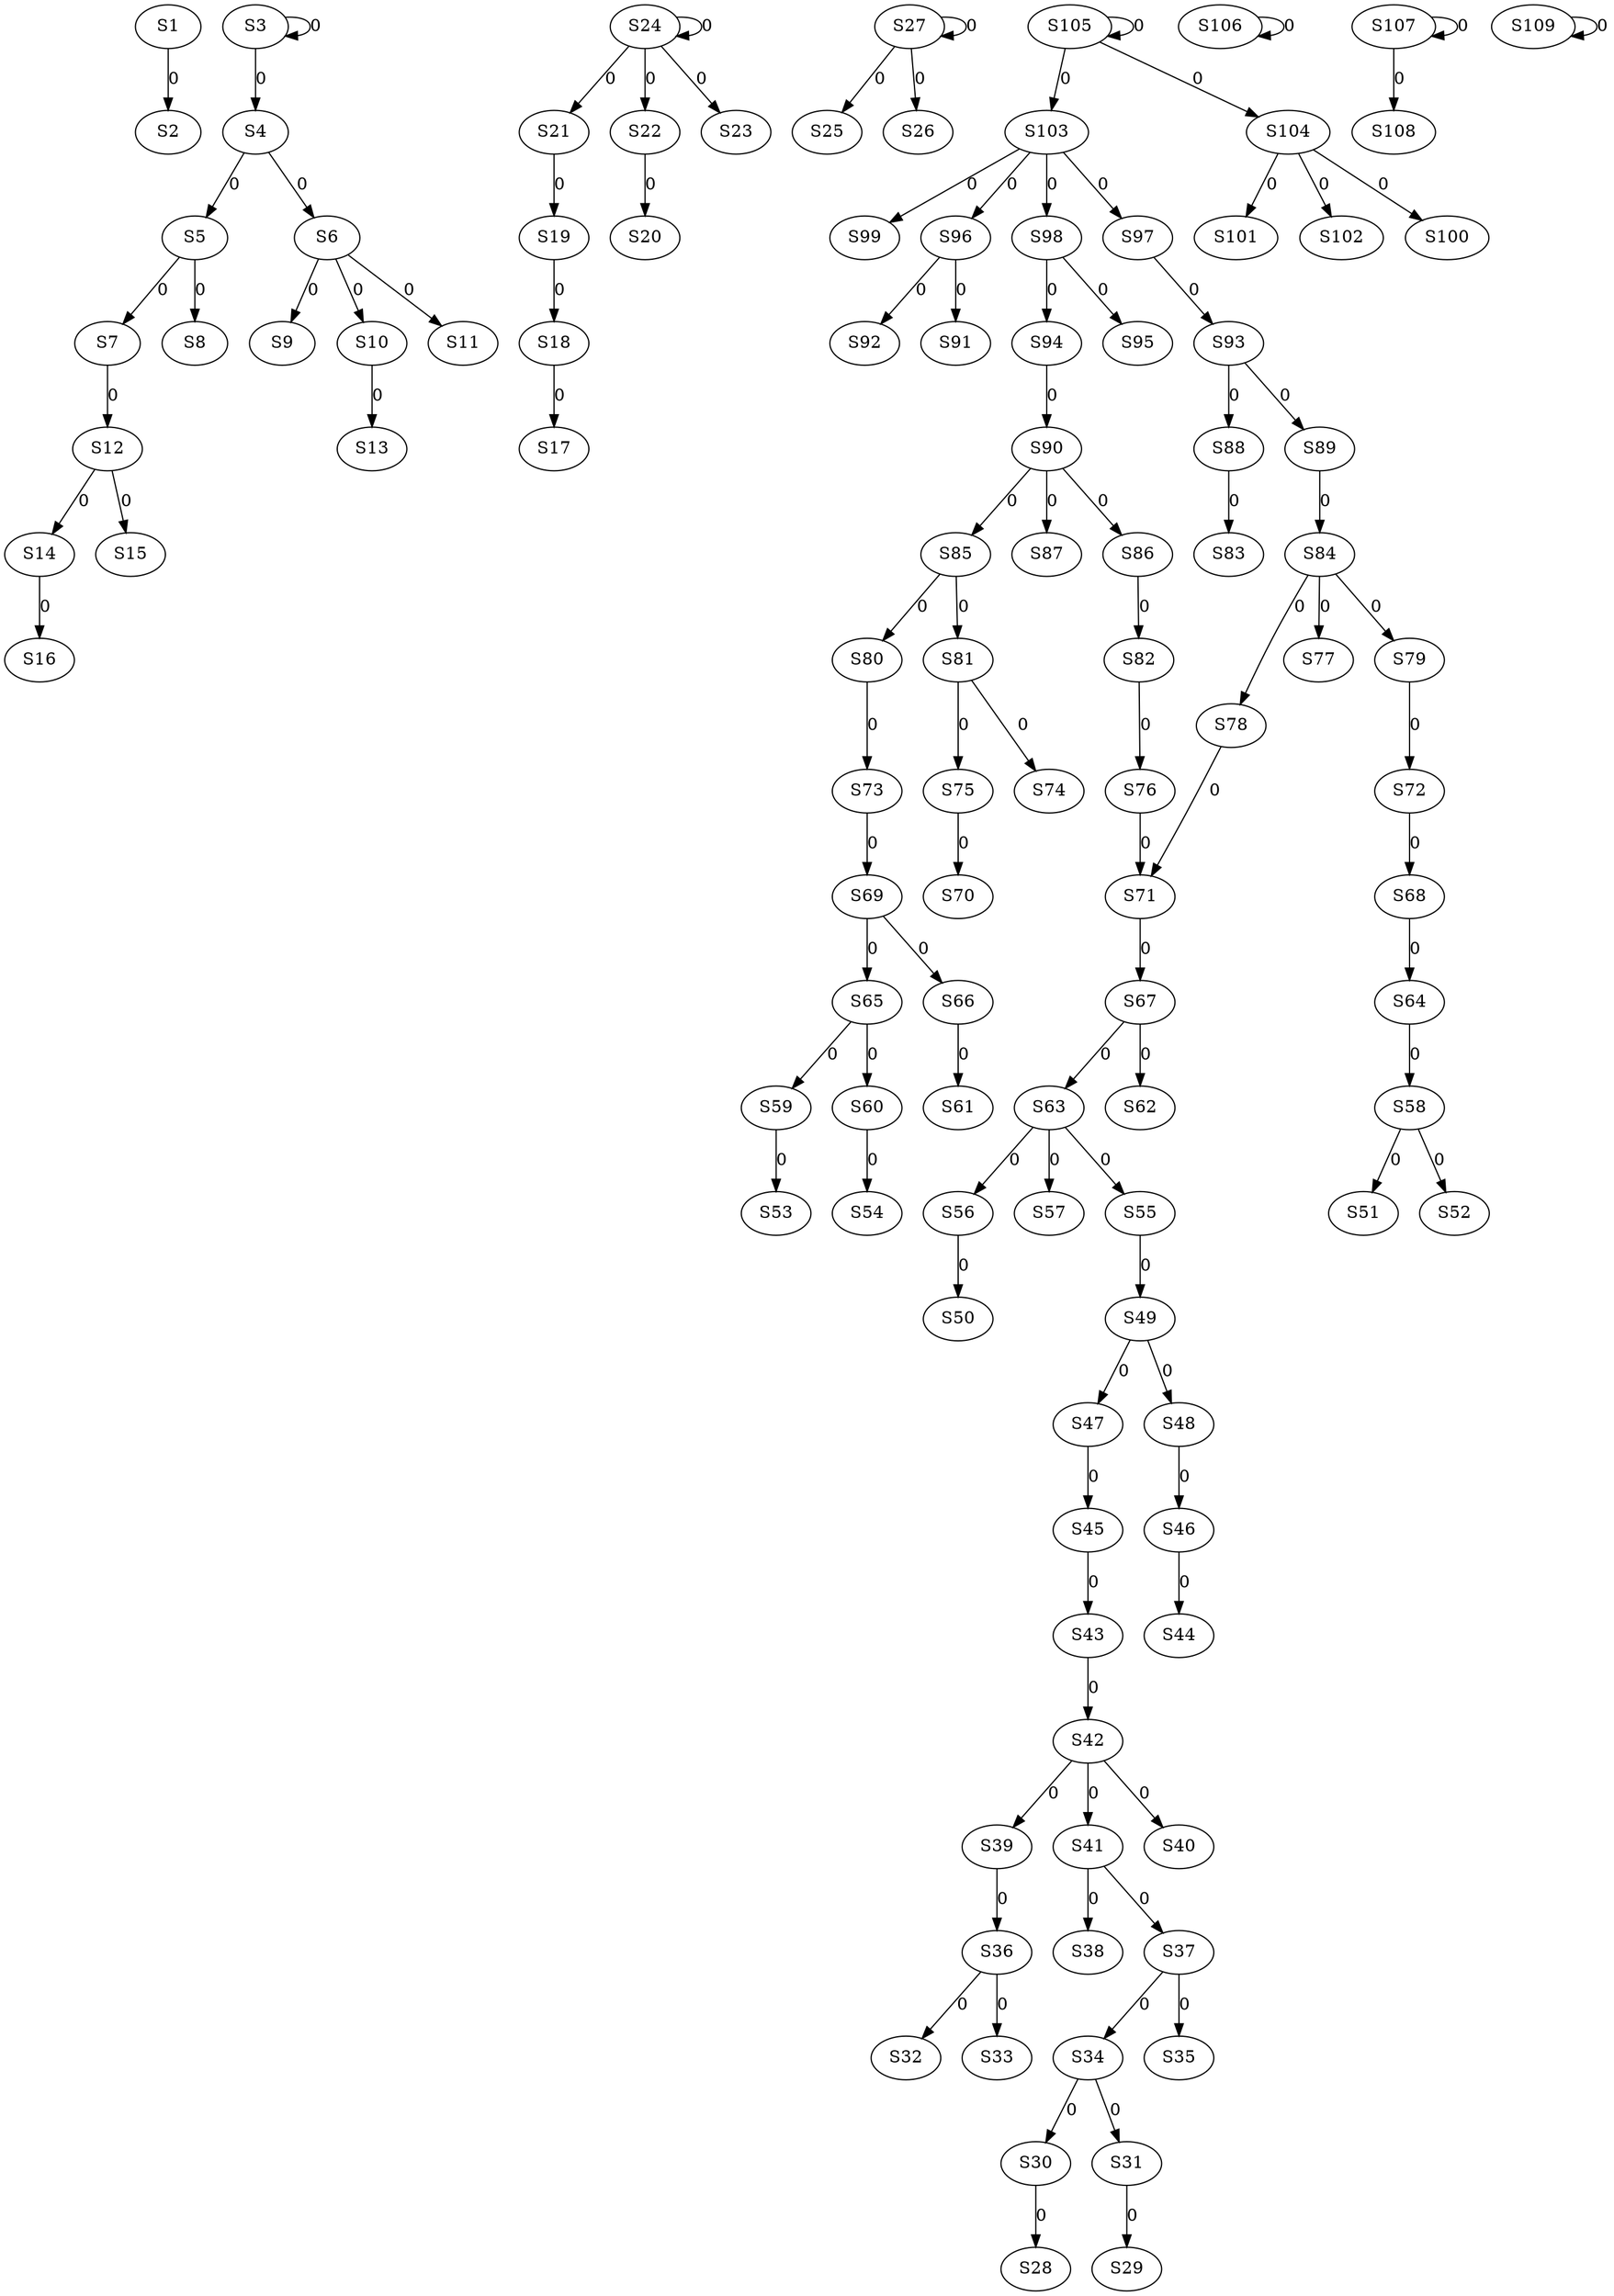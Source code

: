 strict digraph {
	S1 -> S2 [ label = 0 ];
	S3 -> S3 [ label = 0 ];
	S3 -> S4 [ label = 0 ];
	S4 -> S5 [ label = 0 ];
	S4 -> S6 [ label = 0 ];
	S5 -> S7 [ label = 0 ];
	S5 -> S8 [ label = 0 ];
	S6 -> S9 [ label = 0 ];
	S6 -> S10 [ label = 0 ];
	S6 -> S11 [ label = 0 ];
	S7 -> S12 [ label = 0 ];
	S10 -> S13 [ label = 0 ];
	S12 -> S14 [ label = 0 ];
	S12 -> S15 [ label = 0 ];
	S14 -> S16 [ label = 0 ];
	S18 -> S17 [ label = 0 ];
	S19 -> S18 [ label = 0 ];
	S21 -> S19 [ label = 0 ];
	S22 -> S20 [ label = 0 ];
	S24 -> S21 [ label = 0 ];
	S24 -> S22 [ label = 0 ];
	S24 -> S23 [ label = 0 ];
	S24 -> S24 [ label = 0 ];
	S27 -> S25 [ label = 0 ];
	S27 -> S26 [ label = 0 ];
	S27 -> S27 [ label = 0 ];
	S30 -> S28 [ label = 0 ];
	S31 -> S29 [ label = 0 ];
	S34 -> S30 [ label = 0 ];
	S34 -> S31 [ label = 0 ];
	S36 -> S32 [ label = 0 ];
	S36 -> S33 [ label = 0 ];
	S37 -> S34 [ label = 0 ];
	S37 -> S35 [ label = 0 ];
	S39 -> S36 [ label = 0 ];
	S41 -> S37 [ label = 0 ];
	S41 -> S38 [ label = 0 ];
	S42 -> S39 [ label = 0 ];
	S42 -> S40 [ label = 0 ];
	S42 -> S41 [ label = 0 ];
	S43 -> S42 [ label = 0 ];
	S45 -> S43 [ label = 0 ];
	S46 -> S44 [ label = 0 ];
	S47 -> S45 [ label = 0 ];
	S48 -> S46 [ label = 0 ];
	S49 -> S47 [ label = 0 ];
	S49 -> S48 [ label = 0 ];
	S55 -> S49 [ label = 0 ];
	S56 -> S50 [ label = 0 ];
	S58 -> S51 [ label = 0 ];
	S58 -> S52 [ label = 0 ];
	S59 -> S53 [ label = 0 ];
	S60 -> S54 [ label = 0 ];
	S63 -> S55 [ label = 0 ];
	S63 -> S56 [ label = 0 ];
	S63 -> S57 [ label = 0 ];
	S64 -> S58 [ label = 0 ];
	S65 -> S59 [ label = 0 ];
	S65 -> S60 [ label = 0 ];
	S66 -> S61 [ label = 0 ];
	S67 -> S62 [ label = 0 ];
	S67 -> S63 [ label = 0 ];
	S68 -> S64 [ label = 0 ];
	S69 -> S65 [ label = 0 ];
	S69 -> S66 [ label = 0 ];
	S71 -> S67 [ label = 0 ];
	S72 -> S68 [ label = 0 ];
	S73 -> S69 [ label = 0 ];
	S75 -> S70 [ label = 0 ];
	S78 -> S71 [ label = 0 ];
	S79 -> S72 [ label = 0 ];
	S80 -> S73 [ label = 0 ];
	S81 -> S74 [ label = 0 ];
	S81 -> S75 [ label = 0 ];
	S82 -> S76 [ label = 0 ];
	S84 -> S77 [ label = 0 ];
	S84 -> S78 [ label = 0 ];
	S84 -> S79 [ label = 0 ];
	S85 -> S80 [ label = 0 ];
	S85 -> S81 [ label = 0 ];
	S86 -> S82 [ label = 0 ];
	S88 -> S83 [ label = 0 ];
	S89 -> S84 [ label = 0 ];
	S90 -> S85 [ label = 0 ];
	S90 -> S86 [ label = 0 ];
	S90 -> S87 [ label = 0 ];
	S93 -> S88 [ label = 0 ];
	S93 -> S89 [ label = 0 ];
	S94 -> S90 [ label = 0 ];
	S96 -> S91 [ label = 0 ];
	S96 -> S92 [ label = 0 ];
	S97 -> S93 [ label = 0 ];
	S98 -> S94 [ label = 0 ];
	S98 -> S95 [ label = 0 ];
	S103 -> S96 [ label = 0 ];
	S103 -> S97 [ label = 0 ];
	S103 -> S98 [ label = 0 ];
	S103 -> S99 [ label = 0 ];
	S104 -> S100 [ label = 0 ];
	S104 -> S101 [ label = 0 ];
	S104 -> S102 [ label = 0 ];
	S105 -> S103 [ label = 0 ];
	S105 -> S104 [ label = 0 ];
	S105 -> S105 [ label = 0 ];
	S106 -> S106 [ label = 0 ];
	S107 -> S107 [ label = 0 ];
	S107 -> S108 [ label = 0 ];
	S109 -> S109 [ label = 0 ];
	S76 -> S71 [ label = 0 ];
}